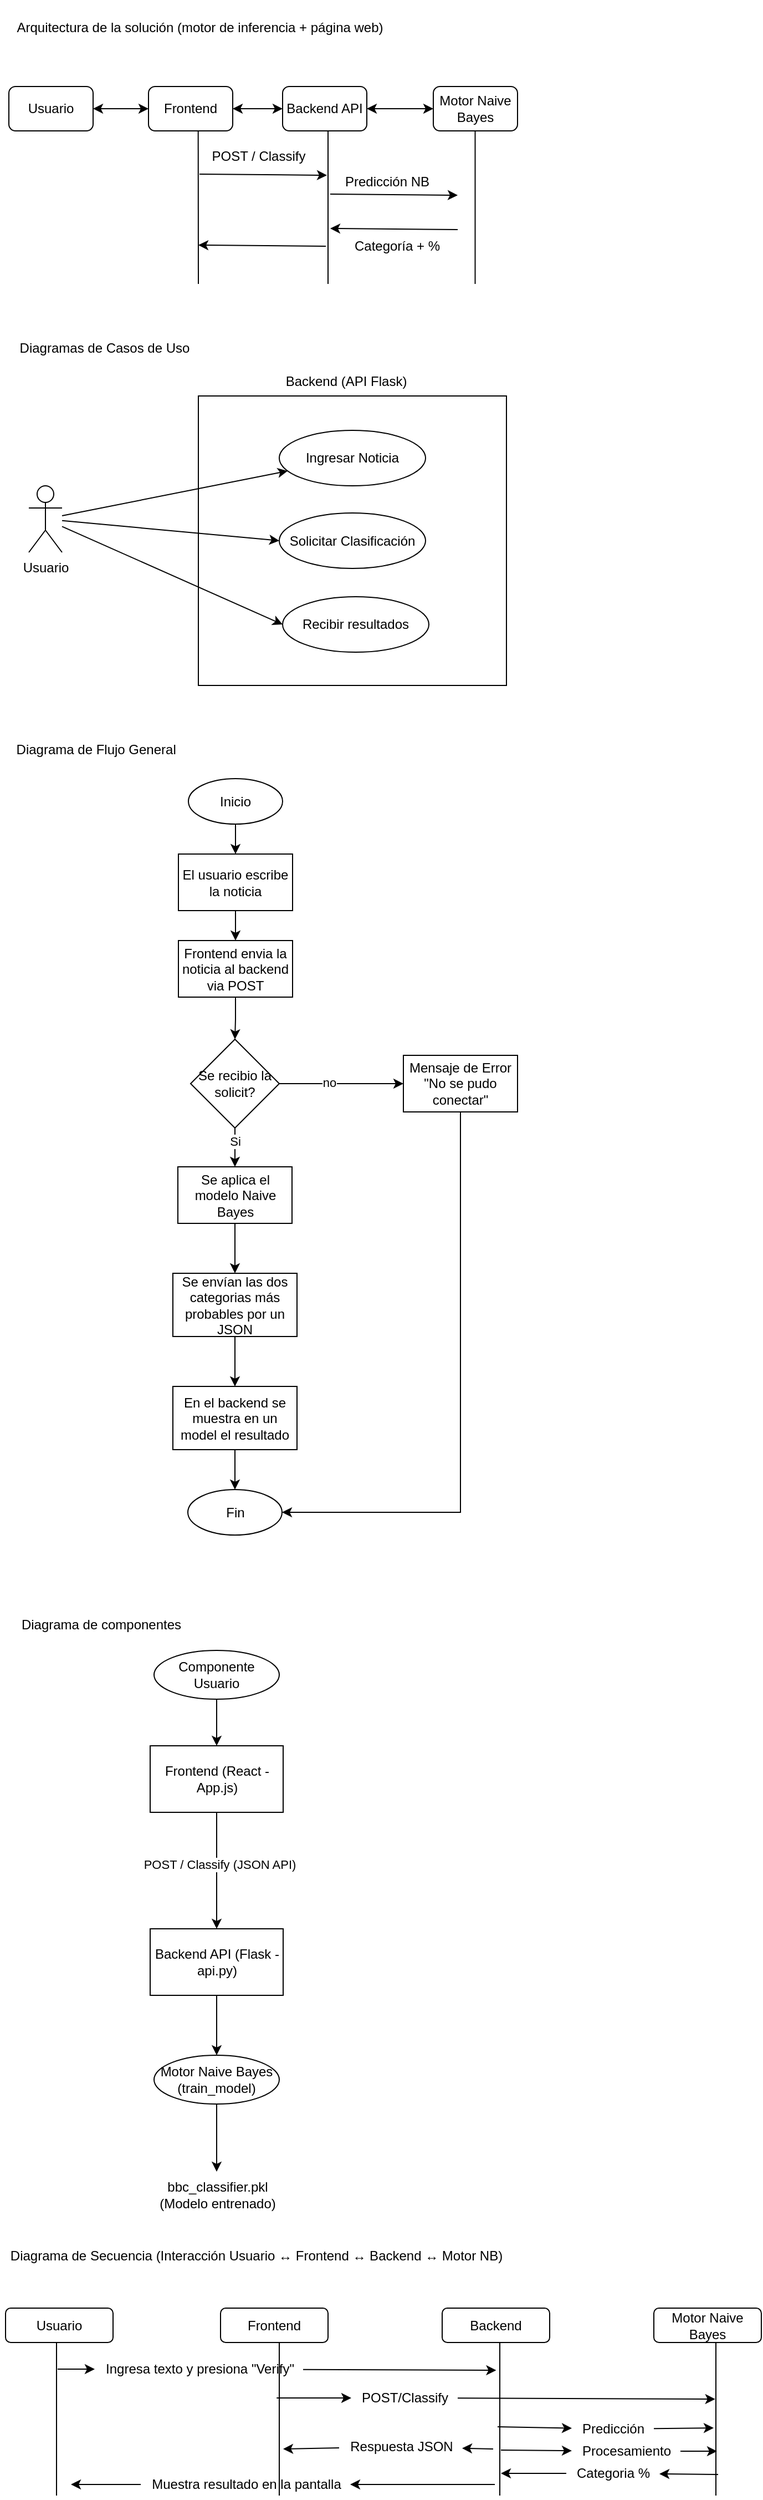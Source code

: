 <mxfile version="26.2.14">
  <diagram name="Page-1" id="u6sHxQt4_XI-QNmgf7dW">
    <mxGraphModel dx="715" dy="421" grid="0" gridSize="10" guides="1" tooltips="1" connect="1" arrows="1" fold="1" page="1" pageScale="1" pageWidth="827" pageHeight="1169" math="0" shadow="0">
      <root>
        <mxCell id="0" />
        <mxCell id="1" parent="0" />
        <mxCell id="qQe2N1R99l_2HuTT3ubk-29" value="" style="rounded=0;whiteSpace=wrap;html=1;" parent="1" vertex="1">
          <mxGeometry x="231" y="372" width="278" height="261" as="geometry" />
        </mxCell>
        <mxCell id="qQe2N1R99l_2HuTT3ubk-2" value="&lt;p class=&quot;MsoNormal&quot;&gt;&lt;span lang=&quot;ES&quot;&gt;Arquitectura de la solución (motor de inferencia + página web)&lt;/span&gt;&lt;/p&gt;" style="text;html=1;align=center;verticalAlign=middle;resizable=0;points=[];autosize=1;strokeColor=none;fillColor=none;" parent="1" vertex="1">
          <mxGeometry x="57" y="15" width="349" height="50" as="geometry" />
        </mxCell>
        <mxCell id="qQe2N1R99l_2HuTT3ubk-7" value="" style="edgeStyle=orthogonalEdgeStyle;rounded=0;orthogonalLoop=1;jettySize=auto;html=1;startArrow=classic;startFill=1;" parent="1" source="qQe2N1R99l_2HuTT3ubk-4" target="qQe2N1R99l_2HuTT3ubk-5" edge="1">
          <mxGeometry relative="1" as="geometry" />
        </mxCell>
        <mxCell id="qQe2N1R99l_2HuTT3ubk-4" value="Usuario" style="rounded=1;whiteSpace=wrap;html=1;" parent="1" vertex="1">
          <mxGeometry x="60" y="93" width="76" height="40" as="geometry" />
        </mxCell>
        <mxCell id="qQe2N1R99l_2HuTT3ubk-9" value="" style="edgeStyle=orthogonalEdgeStyle;rounded=0;orthogonalLoop=1;jettySize=auto;html=1;startArrow=classic;startFill=1;" parent="1" source="qQe2N1R99l_2HuTT3ubk-5" target="qQe2N1R99l_2HuTT3ubk-8" edge="1">
          <mxGeometry relative="1" as="geometry" />
        </mxCell>
        <mxCell id="qQe2N1R99l_2HuTT3ubk-5" value="Frontend" style="rounded=1;whiteSpace=wrap;html=1;" parent="1" vertex="1">
          <mxGeometry x="186" y="93" width="76" height="40" as="geometry" />
        </mxCell>
        <mxCell id="qQe2N1R99l_2HuTT3ubk-11" value="" style="edgeStyle=orthogonalEdgeStyle;rounded=0;orthogonalLoop=1;jettySize=auto;html=1;startArrow=classic;startFill=1;" parent="1" source="qQe2N1R99l_2HuTT3ubk-8" target="qQe2N1R99l_2HuTT3ubk-10" edge="1">
          <mxGeometry relative="1" as="geometry" />
        </mxCell>
        <mxCell id="qQe2N1R99l_2HuTT3ubk-8" value="Backend API" style="rounded=1;whiteSpace=wrap;html=1;" parent="1" vertex="1">
          <mxGeometry x="307" y="93" width="76" height="40" as="geometry" />
        </mxCell>
        <mxCell id="qQe2N1R99l_2HuTT3ubk-10" value="Motor Naive Bayes" style="rounded=1;whiteSpace=wrap;html=1;" parent="1" vertex="1">
          <mxGeometry x="443" y="93" width="76" height="40" as="geometry" />
        </mxCell>
        <mxCell id="qQe2N1R99l_2HuTT3ubk-12" value="" style="endArrow=none;html=1;rounded=0;entryX=0.59;entryY=0.995;entryDx=0;entryDy=0;entryPerimeter=0;" parent="1" target="qQe2N1R99l_2HuTT3ubk-5" edge="1">
          <mxGeometry width="50" height="50" relative="1" as="geometry">
            <mxPoint x="231" y="271" as="sourcePoint" />
            <mxPoint x="341" y="142" as="targetPoint" />
          </mxGeometry>
        </mxCell>
        <mxCell id="qQe2N1R99l_2HuTT3ubk-14" value="" style="endArrow=none;html=1;rounded=0;entryX=0.59;entryY=0.995;entryDx=0;entryDy=0;entryPerimeter=0;" parent="1" edge="1">
          <mxGeometry width="50" height="50" relative="1" as="geometry">
            <mxPoint x="348" y="271" as="sourcePoint" />
            <mxPoint x="348" y="133" as="targetPoint" />
          </mxGeometry>
        </mxCell>
        <mxCell id="qQe2N1R99l_2HuTT3ubk-15" value="" style="endArrow=none;html=1;rounded=0;entryX=0.59;entryY=0.995;entryDx=0;entryDy=0;entryPerimeter=0;" parent="1" edge="1">
          <mxGeometry width="50" height="50" relative="1" as="geometry">
            <mxPoint x="480.75" y="271" as="sourcePoint" />
            <mxPoint x="480.75" y="133" as="targetPoint" />
          </mxGeometry>
        </mxCell>
        <mxCell id="qQe2N1R99l_2HuTT3ubk-16" value="" style="endArrow=classic;html=1;rounded=0;" parent="1" edge="1">
          <mxGeometry width="50" height="50" relative="1" as="geometry">
            <mxPoint x="232" y="172" as="sourcePoint" />
            <mxPoint x="347" y="173" as="targetPoint" />
          </mxGeometry>
        </mxCell>
        <mxCell id="qQe2N1R99l_2HuTT3ubk-19" value="" style="endArrow=classic;html=1;rounded=0;" parent="1" edge="1">
          <mxGeometry width="50" height="50" relative="1" as="geometry">
            <mxPoint x="346" y="237" as="sourcePoint" />
            <mxPoint x="231" y="236" as="targetPoint" />
          </mxGeometry>
        </mxCell>
        <mxCell id="qQe2N1R99l_2HuTT3ubk-20" value="" style="endArrow=classic;html=1;rounded=0;" parent="1" edge="1">
          <mxGeometry width="50" height="50" relative="1" as="geometry">
            <mxPoint x="350" y="190" as="sourcePoint" />
            <mxPoint x="465" y="191" as="targetPoint" />
          </mxGeometry>
        </mxCell>
        <mxCell id="qQe2N1R99l_2HuTT3ubk-21" value="" style="endArrow=classic;html=1;rounded=0;" parent="1" edge="1">
          <mxGeometry width="50" height="50" relative="1" as="geometry">
            <mxPoint x="465" y="222" as="sourcePoint" />
            <mxPoint x="350" y="221" as="targetPoint" />
          </mxGeometry>
        </mxCell>
        <mxCell id="qQe2N1R99l_2HuTT3ubk-22" value="POST / Classify" style="text;html=1;align=center;verticalAlign=middle;resizable=0;points=[];autosize=1;strokeColor=none;fillColor=none;" parent="1" vertex="1">
          <mxGeometry x="234" y="143" width="102" height="26" as="geometry" />
        </mxCell>
        <mxCell id="qQe2N1R99l_2HuTT3ubk-23" value="Predicción NB" style="text;html=1;align=center;verticalAlign=middle;resizable=0;points=[];autosize=1;strokeColor=none;fillColor=none;" parent="1" vertex="1">
          <mxGeometry x="354" y="166" width="94" height="26" as="geometry" />
        </mxCell>
        <mxCell id="qQe2N1R99l_2HuTT3ubk-24" value="Categoría + %" style="text;html=1;align=center;verticalAlign=middle;resizable=0;points=[];autosize=1;strokeColor=none;fillColor=none;" parent="1" vertex="1">
          <mxGeometry x="362" y="224" width="95" height="26" as="geometry" />
        </mxCell>
        <mxCell id="qQe2N1R99l_2HuTT3ubk-25" value="&lt;p class=&quot;MsoNormal&quot;&gt;&lt;span style=&quot;&quot; lang=&quot;ES&quot;&gt;Diagramas de Casos de Uso&lt;b&gt;&lt;/b&gt;&lt;/span&gt;&lt;/p&gt;" style="text;html=1;align=center;verticalAlign=middle;resizable=0;points=[];autosize=1;strokeColor=none;fillColor=none;" parent="1" vertex="1">
          <mxGeometry x="60" y="304" width="171" height="50" as="geometry" />
        </mxCell>
        <mxCell id="qQe2N1R99l_2HuTT3ubk-34" style="rounded=0;orthogonalLoop=1;jettySize=auto;html=1;" parent="1" source="qQe2N1R99l_2HuTT3ubk-26" target="qQe2N1R99l_2HuTT3ubk-31" edge="1">
          <mxGeometry relative="1" as="geometry" />
        </mxCell>
        <mxCell id="qQe2N1R99l_2HuTT3ubk-35" style="rounded=0;orthogonalLoop=1;jettySize=auto;html=1;entryX=0;entryY=0.5;entryDx=0;entryDy=0;" parent="1" source="qQe2N1R99l_2HuTT3ubk-26" target="qQe2N1R99l_2HuTT3ubk-32" edge="1">
          <mxGeometry relative="1" as="geometry" />
        </mxCell>
        <mxCell id="qQe2N1R99l_2HuTT3ubk-36" style="rounded=0;orthogonalLoop=1;jettySize=auto;html=1;entryX=0;entryY=0.5;entryDx=0;entryDy=0;" parent="1" source="qQe2N1R99l_2HuTT3ubk-26" target="qQe2N1R99l_2HuTT3ubk-33" edge="1">
          <mxGeometry relative="1" as="geometry" />
        </mxCell>
        <mxCell id="qQe2N1R99l_2HuTT3ubk-26" value="Usuario" style="shape=umlActor;verticalLabelPosition=bottom;verticalAlign=top;html=1;outlineConnect=0;" parent="1" vertex="1">
          <mxGeometry x="78" y="453" width="30" height="60" as="geometry" />
        </mxCell>
        <mxCell id="qQe2N1R99l_2HuTT3ubk-30" value="Backend (API Flask)" style="text;html=1;align=center;verticalAlign=middle;resizable=0;points=[];autosize=1;strokeColor=none;fillColor=none;" parent="1" vertex="1">
          <mxGeometry x="300" y="346" width="127" height="26" as="geometry" />
        </mxCell>
        <mxCell id="qQe2N1R99l_2HuTT3ubk-31" value="Ingresar Noticia" style="ellipse;whiteSpace=wrap;html=1;" parent="1" vertex="1">
          <mxGeometry x="304" y="403" width="132" height="50" as="geometry" />
        </mxCell>
        <mxCell id="qQe2N1R99l_2HuTT3ubk-32" value="Solicitar Clasificación" style="ellipse;whiteSpace=wrap;html=1;" parent="1" vertex="1">
          <mxGeometry x="304" y="477.5" width="132" height="50" as="geometry" />
        </mxCell>
        <mxCell id="qQe2N1R99l_2HuTT3ubk-33" value="Recibir resultados" style="ellipse;whiteSpace=wrap;html=1;" parent="1" vertex="1">
          <mxGeometry x="307" y="553" width="132" height="50" as="geometry" />
        </mxCell>
        <mxCell id="qQe2N1R99l_2HuTT3ubk-37" value="Diagrama de Flujo General&amp;nbsp;" style="text;html=1;align=center;verticalAlign=middle;resizable=0;points=[];autosize=1;strokeColor=none;fillColor=none;" parent="1" vertex="1">
          <mxGeometry x="57" y="678" width="165" height="26" as="geometry" />
        </mxCell>
        <mxCell id="qQe2N1R99l_2HuTT3ubk-42" style="edgeStyle=orthogonalEdgeStyle;rounded=0;orthogonalLoop=1;jettySize=auto;html=1;" parent="1" source="qQe2N1R99l_2HuTT3ubk-39" target="qQe2N1R99l_2HuTT3ubk-40" edge="1">
          <mxGeometry relative="1" as="geometry" />
        </mxCell>
        <mxCell id="qQe2N1R99l_2HuTT3ubk-39" value="Inicio" style="ellipse;whiteSpace=wrap;html=1;" parent="1" vertex="1">
          <mxGeometry x="222" y="717" width="85" height="41" as="geometry" />
        </mxCell>
        <mxCell id="qQe2N1R99l_2HuTT3ubk-43" value="" style="edgeStyle=orthogonalEdgeStyle;rounded=0;orthogonalLoop=1;jettySize=auto;html=1;" parent="1" source="qQe2N1R99l_2HuTT3ubk-40" target="qQe2N1R99l_2HuTT3ubk-41" edge="1">
          <mxGeometry relative="1" as="geometry" />
        </mxCell>
        <mxCell id="qQe2N1R99l_2HuTT3ubk-40" value="El usuario escribe la noticia" style="rounded=0;whiteSpace=wrap;html=1;" parent="1" vertex="1">
          <mxGeometry x="213" y="785" width="103" height="51" as="geometry" />
        </mxCell>
        <mxCell id="qQe2N1R99l_2HuTT3ubk-46" value="" style="edgeStyle=orthogonalEdgeStyle;rounded=0;orthogonalLoop=1;jettySize=auto;html=1;" parent="1" source="qQe2N1R99l_2HuTT3ubk-41" target="qQe2N1R99l_2HuTT3ubk-45" edge="1">
          <mxGeometry relative="1" as="geometry" />
        </mxCell>
        <mxCell id="qQe2N1R99l_2HuTT3ubk-41" value="Frontend envia la noticia al backend via POST" style="rounded=0;whiteSpace=wrap;html=1;" parent="1" vertex="1">
          <mxGeometry x="213" y="863" width="103" height="51" as="geometry" />
        </mxCell>
        <mxCell id="qQe2N1R99l_2HuTT3ubk-48" value="" style="edgeStyle=orthogonalEdgeStyle;rounded=0;orthogonalLoop=1;jettySize=auto;html=1;" parent="1" source="qQe2N1R99l_2HuTT3ubk-45" target="qQe2N1R99l_2HuTT3ubk-47" edge="1">
          <mxGeometry relative="1" as="geometry" />
        </mxCell>
        <mxCell id="qQe2N1R99l_2HuTT3ubk-49" value="Si" style="edgeLabel;html=1;align=center;verticalAlign=middle;resizable=0;points=[];" parent="qQe2N1R99l_2HuTT3ubk-48" vertex="1" connectable="0">
          <mxGeometry x="-0.478" relative="1" as="geometry">
            <mxPoint as="offset" />
          </mxGeometry>
        </mxCell>
        <mxCell id="qQe2N1R99l_2HuTT3ubk-51" value="" style="edgeStyle=orthogonalEdgeStyle;rounded=0;orthogonalLoop=1;jettySize=auto;html=1;" parent="1" source="qQe2N1R99l_2HuTT3ubk-45" target="qQe2N1R99l_2HuTT3ubk-50" edge="1">
          <mxGeometry relative="1" as="geometry" />
        </mxCell>
        <mxCell id="qQe2N1R99l_2HuTT3ubk-54" value="no" style="edgeLabel;html=1;align=center;verticalAlign=middle;resizable=0;points=[];" parent="qQe2N1R99l_2HuTT3ubk-51" vertex="1" connectable="0">
          <mxGeometry x="-0.204" y="1" relative="1" as="geometry">
            <mxPoint as="offset" />
          </mxGeometry>
        </mxCell>
        <mxCell id="qQe2N1R99l_2HuTT3ubk-45" value="Se recibio la solicit?" style="rhombus;whiteSpace=wrap;html=1;" parent="1" vertex="1">
          <mxGeometry x="224" y="952" width="80" height="80" as="geometry" />
        </mxCell>
        <mxCell id="qQe2N1R99l_2HuTT3ubk-53" value="" style="edgeStyle=orthogonalEdgeStyle;rounded=0;orthogonalLoop=1;jettySize=auto;html=1;" parent="1" source="qQe2N1R99l_2HuTT3ubk-47" target="qQe2N1R99l_2HuTT3ubk-52" edge="1">
          <mxGeometry relative="1" as="geometry" />
        </mxCell>
        <mxCell id="qQe2N1R99l_2HuTT3ubk-47" value="Se aplica el modelo Naive Bayes" style="rounded=0;whiteSpace=wrap;html=1;" parent="1" vertex="1">
          <mxGeometry x="212.5" y="1067" width="103" height="51" as="geometry" />
        </mxCell>
        <mxCell id="qQe2N1R99l_2HuTT3ubk-59" style="edgeStyle=orthogonalEdgeStyle;rounded=0;orthogonalLoop=1;jettySize=auto;html=1;entryX=1;entryY=0.5;entryDx=0;entryDy=0;" parent="1" source="qQe2N1R99l_2HuTT3ubk-50" target="qQe2N1R99l_2HuTT3ubk-57" edge="1">
          <mxGeometry relative="1" as="geometry">
            <Array as="points">
              <mxPoint x="468" y="1378" />
            </Array>
          </mxGeometry>
        </mxCell>
        <mxCell id="qQe2N1R99l_2HuTT3ubk-50" value="Mensaje de Error &quot;No se pudo conectar&quot;" style="rounded=0;whiteSpace=wrap;html=1;" parent="1" vertex="1">
          <mxGeometry x="416" y="966.5" width="103" height="51" as="geometry" />
        </mxCell>
        <mxCell id="qQe2N1R99l_2HuTT3ubk-56" value="" style="edgeStyle=orthogonalEdgeStyle;rounded=0;orthogonalLoop=1;jettySize=auto;html=1;" parent="1" source="qQe2N1R99l_2HuTT3ubk-52" target="qQe2N1R99l_2HuTT3ubk-55" edge="1">
          <mxGeometry relative="1" as="geometry" />
        </mxCell>
        <mxCell id="qQe2N1R99l_2HuTT3ubk-52" value="Se envían las dos categorias más probables por un JSON" style="rounded=0;whiteSpace=wrap;html=1;" parent="1" vertex="1">
          <mxGeometry x="208" y="1163" width="112" height="57" as="geometry" />
        </mxCell>
        <mxCell id="qQe2N1R99l_2HuTT3ubk-58" style="edgeStyle=orthogonalEdgeStyle;rounded=0;orthogonalLoop=1;jettySize=auto;html=1;" parent="1" source="qQe2N1R99l_2HuTT3ubk-55" target="qQe2N1R99l_2HuTT3ubk-57" edge="1">
          <mxGeometry relative="1" as="geometry" />
        </mxCell>
        <mxCell id="qQe2N1R99l_2HuTT3ubk-55" value="En el backend se muestra en un model el resultado" style="rounded=0;whiteSpace=wrap;html=1;" parent="1" vertex="1">
          <mxGeometry x="208" y="1265" width="112" height="57" as="geometry" />
        </mxCell>
        <mxCell id="qQe2N1R99l_2HuTT3ubk-57" value="Fin" style="ellipse;whiteSpace=wrap;html=1;" parent="1" vertex="1">
          <mxGeometry x="221.5" y="1358" width="85" height="41" as="geometry" />
        </mxCell>
        <mxCell id="qQe2N1R99l_2HuTT3ubk-60" value="Diagrama de componentes" style="text;html=1;align=center;verticalAlign=middle;resizable=0;points=[];autosize=1;strokeColor=none;fillColor=none;" parent="1" vertex="1">
          <mxGeometry x="62" y="1467" width="162" height="26" as="geometry" />
        </mxCell>
        <mxCell id="qQe2N1R99l_2HuTT3ubk-63" value="" style="edgeStyle=orthogonalEdgeStyle;rounded=0;orthogonalLoop=1;jettySize=auto;html=1;" parent="1" source="qQe2N1R99l_2HuTT3ubk-61" target="qQe2N1R99l_2HuTT3ubk-62" edge="1">
          <mxGeometry relative="1" as="geometry" />
        </mxCell>
        <mxCell id="qQe2N1R99l_2HuTT3ubk-61" value="Componente Usuario" style="ellipse;whiteSpace=wrap;html=1;" parent="1" vertex="1">
          <mxGeometry x="191" y="1503" width="113" height="44" as="geometry" />
        </mxCell>
        <mxCell id="qQe2N1R99l_2HuTT3ubk-65" style="edgeStyle=orthogonalEdgeStyle;rounded=0;orthogonalLoop=1;jettySize=auto;html=1;" parent="1" source="qQe2N1R99l_2HuTT3ubk-62" target="qQe2N1R99l_2HuTT3ubk-64" edge="1">
          <mxGeometry relative="1" as="geometry" />
        </mxCell>
        <mxCell id="qQe2N1R99l_2HuTT3ubk-66" value="POST / Classify (JSON API)" style="edgeLabel;html=1;align=center;verticalAlign=middle;resizable=0;points=[];" parent="qQe2N1R99l_2HuTT3ubk-65" vertex="1" connectable="0">
          <mxGeometry x="-0.109" y="2" relative="1" as="geometry">
            <mxPoint as="offset" />
          </mxGeometry>
        </mxCell>
        <mxCell id="qQe2N1R99l_2HuTT3ubk-62" value="Frontend (React - App.js)" style="rounded=0;whiteSpace=wrap;html=1;" parent="1" vertex="1">
          <mxGeometry x="187.5" y="1589" width="120" height="60" as="geometry" />
        </mxCell>
        <mxCell id="qQe2N1R99l_2HuTT3ubk-69" value="" style="edgeStyle=orthogonalEdgeStyle;rounded=0;orthogonalLoop=1;jettySize=auto;html=1;" parent="1" source="qQe2N1R99l_2HuTT3ubk-64" target="qQe2N1R99l_2HuTT3ubk-67" edge="1">
          <mxGeometry relative="1" as="geometry" />
        </mxCell>
        <mxCell id="qQe2N1R99l_2HuTT3ubk-64" value="Backend API (Flask - api.py)" style="rounded=0;whiteSpace=wrap;html=1;" parent="1" vertex="1">
          <mxGeometry x="187.5" y="1754" width="120" height="60" as="geometry" />
        </mxCell>
        <mxCell id="qQe2N1R99l_2HuTT3ubk-71" value="" style="edgeStyle=orthogonalEdgeStyle;rounded=0;orthogonalLoop=1;jettySize=auto;html=1;" parent="1" source="qQe2N1R99l_2HuTT3ubk-67" target="qQe2N1R99l_2HuTT3ubk-70" edge="1">
          <mxGeometry relative="1" as="geometry" />
        </mxCell>
        <mxCell id="qQe2N1R99l_2HuTT3ubk-67" value="Motor Naive Bayes (train_model)" style="ellipse;whiteSpace=wrap;html=1;" parent="1" vertex="1">
          <mxGeometry x="191" y="1868" width="113" height="44" as="geometry" />
        </mxCell>
        <mxCell id="qQe2N1R99l_2HuTT3ubk-70" value="&lt;div&gt;bbc_classifier.pkl&lt;/div&gt;&lt;div&gt;(Modelo entrenado)&lt;/div&gt;" style="text;html=1;align=center;verticalAlign=middle;resizable=0;points=[];autosize=1;strokeColor=none;fillColor=none;" parent="1" vertex="1">
          <mxGeometry x="186" y="1973" width="123" height="41" as="geometry" />
        </mxCell>
        <mxCell id="qQe2N1R99l_2HuTT3ubk-72" value="Diagrama de Secuencia (Interacción Usuario ↔ Frontend ↔ Backend ↔ Motor NB)" style="text;html=1;align=center;verticalAlign=middle;resizable=0;points=[];autosize=1;strokeColor=none;fillColor=none;" parent="1" vertex="1">
          <mxGeometry x="52" y="2036" width="462" height="26" as="geometry" />
        </mxCell>
        <mxCell id="qQe2N1R99l_2HuTT3ubk-73" value="Usuario" style="rounded=1;whiteSpace=wrap;html=1;" parent="1" vertex="1">
          <mxGeometry x="57" y="2096" width="97" height="31" as="geometry" />
        </mxCell>
        <mxCell id="nYm15IWqjlBDskX7jTTm-1" value="Frontend" style="rounded=1;whiteSpace=wrap;html=1;" vertex="1" parent="1">
          <mxGeometry x="251" y="2096" width="97" height="31" as="geometry" />
        </mxCell>
        <mxCell id="nYm15IWqjlBDskX7jTTm-2" value="Backend" style="rounded=1;whiteSpace=wrap;html=1;" vertex="1" parent="1">
          <mxGeometry x="451" y="2096" width="97" height="31" as="geometry" />
        </mxCell>
        <mxCell id="nYm15IWqjlBDskX7jTTm-3" value="Motor Naive Bayes" style="rounded=1;whiteSpace=wrap;html=1;" vertex="1" parent="1">
          <mxGeometry x="642" y="2096" width="97" height="31" as="geometry" />
        </mxCell>
        <mxCell id="nYm15IWqjlBDskX7jTTm-4" value="" style="endArrow=none;html=1;rounded=0;entryX=0.59;entryY=0.995;entryDx=0;entryDy=0;entryPerimeter=0;" edge="1" parent="1">
          <mxGeometry width="50" height="50" relative="1" as="geometry">
            <mxPoint x="103" y="2265" as="sourcePoint" />
            <mxPoint x="103" y="2127" as="targetPoint" />
          </mxGeometry>
        </mxCell>
        <mxCell id="nYm15IWqjlBDskX7jTTm-5" value="" style="endArrow=classic;html=1;rounded=0;" edge="1" parent="1" source="nYm15IWqjlBDskX7jTTm-10">
          <mxGeometry width="50" height="50" relative="1" as="geometry">
            <mxPoint x="104" y="2151" as="sourcePoint" />
            <mxPoint x="499.741" y="2152" as="targetPoint" />
          </mxGeometry>
        </mxCell>
        <mxCell id="nYm15IWqjlBDskX7jTTm-6" value="" style="endArrow=classic;html=1;rounded=0;" edge="1" parent="1" source="nYm15IWqjlBDskX7jTTm-14">
          <mxGeometry width="50" height="50" relative="1" as="geometry">
            <mxPoint x="497" y="2223" as="sourcePoint" />
            <mxPoint x="307.5" y="2223" as="targetPoint" />
          </mxGeometry>
        </mxCell>
        <mxCell id="nYm15IWqjlBDskX7jTTm-7" value="" style="endArrow=none;html=1;rounded=0;entryX=0.59;entryY=0.995;entryDx=0;entryDy=0;entryPerimeter=0;" edge="1" parent="1">
          <mxGeometry width="50" height="50" relative="1" as="geometry">
            <mxPoint x="304" y="2265" as="sourcePoint" />
            <mxPoint x="304" y="2127" as="targetPoint" />
          </mxGeometry>
        </mxCell>
        <mxCell id="nYm15IWqjlBDskX7jTTm-8" value="" style="endArrow=none;html=1;rounded=0;entryX=0.59;entryY=0.995;entryDx=0;entryDy=0;entryPerimeter=0;" edge="1" parent="1">
          <mxGeometry width="50" height="50" relative="1" as="geometry">
            <mxPoint x="503" y="2265" as="sourcePoint" />
            <mxPoint x="503" y="2127" as="targetPoint" />
          </mxGeometry>
        </mxCell>
        <mxCell id="nYm15IWqjlBDskX7jTTm-9" value="" style="endArrow=none;html=1;rounded=0;entryX=0.59;entryY=0.995;entryDx=0;entryDy=0;entryPerimeter=0;" edge="1" parent="1">
          <mxGeometry width="50" height="50" relative="1" as="geometry">
            <mxPoint x="698" y="2265" as="sourcePoint" />
            <mxPoint x="698" y="2127" as="targetPoint" />
          </mxGeometry>
        </mxCell>
        <mxCell id="nYm15IWqjlBDskX7jTTm-11" value="" style="endArrow=classic;html=1;rounded=0;" edge="1" parent="1" source="nYm15IWqjlBDskX7jTTm-12">
          <mxGeometry width="50" height="50" relative="1" as="geometry">
            <mxPoint x="301.63" y="2177" as="sourcePoint" />
            <mxPoint x="697.371" y="2178" as="targetPoint" />
          </mxGeometry>
        </mxCell>
        <mxCell id="nYm15IWqjlBDskX7jTTm-13" value="" style="endArrow=classic;html=1;rounded=0;" edge="1" parent="1" source="nYm15IWqjlBDskX7jTTm-15">
          <mxGeometry width="50" height="50" relative="1" as="geometry">
            <mxPoint x="498.5" y="2255" as="sourcePoint" />
            <mxPoint x="116" y="2255" as="targetPoint" />
          </mxGeometry>
        </mxCell>
        <mxCell id="nYm15IWqjlBDskX7jTTm-17" value="" style="endArrow=classic;html=1;rounded=0;" edge="1" parent="1" target="nYm15IWqjlBDskX7jTTm-10">
          <mxGeometry width="50" height="50" relative="1" as="geometry">
            <mxPoint x="104" y="2151" as="sourcePoint" />
            <mxPoint x="499.741" y="2152" as="targetPoint" />
          </mxGeometry>
        </mxCell>
        <mxCell id="nYm15IWqjlBDskX7jTTm-10" value="Ingresa texto y presiona &quot;Verify&quot;" style="text;html=1;align=center;verticalAlign=middle;resizable=0;points=[];autosize=1;strokeColor=none;fillColor=none;" vertex="1" parent="1">
          <mxGeometry x="137.5" y="2138" width="188" height="26" as="geometry" />
        </mxCell>
        <mxCell id="nYm15IWqjlBDskX7jTTm-18" value="" style="endArrow=classic;html=1;rounded=0;" edge="1" parent="1" target="nYm15IWqjlBDskX7jTTm-12">
          <mxGeometry width="50" height="50" relative="1" as="geometry">
            <mxPoint x="301.63" y="2177" as="sourcePoint" />
            <mxPoint x="697.371" y="2178" as="targetPoint" />
          </mxGeometry>
        </mxCell>
        <mxCell id="nYm15IWqjlBDskX7jTTm-12" value="POST/Classify" style="text;html=1;align=center;verticalAlign=middle;resizable=0;points=[];autosize=1;strokeColor=none;fillColor=none;" vertex="1" parent="1">
          <mxGeometry x="369" y="2164" width="96" height="26" as="geometry" />
        </mxCell>
        <mxCell id="nYm15IWqjlBDskX7jTTm-19" value="" style="endArrow=classic;html=1;rounded=0;" edge="1" parent="1" target="nYm15IWqjlBDskX7jTTm-14">
          <mxGeometry width="50" height="50" relative="1" as="geometry">
            <mxPoint x="497" y="2223" as="sourcePoint" />
            <mxPoint x="307.5" y="2223" as="targetPoint" />
          </mxGeometry>
        </mxCell>
        <mxCell id="nYm15IWqjlBDskX7jTTm-14" value="Respuesta JSON" style="text;html=1;align=center;verticalAlign=middle;resizable=0;points=[];autosize=1;strokeColor=none;fillColor=none;" vertex="1" parent="1">
          <mxGeometry x="358" y="2208" width="111" height="26" as="geometry" />
        </mxCell>
        <mxCell id="nYm15IWqjlBDskX7jTTm-20" value="" style="endArrow=classic;html=1;rounded=0;" edge="1" parent="1" target="nYm15IWqjlBDskX7jTTm-15">
          <mxGeometry width="50" height="50" relative="1" as="geometry">
            <mxPoint x="498.5" y="2255" as="sourcePoint" />
            <mxPoint x="116" y="2255" as="targetPoint" />
          </mxGeometry>
        </mxCell>
        <mxCell id="nYm15IWqjlBDskX7jTTm-15" value="Muestra resultado en la pantalla" style="text;html=1;align=center;verticalAlign=middle;resizable=0;points=[];autosize=1;strokeColor=none;fillColor=none;" vertex="1" parent="1">
          <mxGeometry x="179" y="2242" width="189" height="26" as="geometry" />
        </mxCell>
        <mxCell id="nYm15IWqjlBDskX7jTTm-21" value="" style="endArrow=classic;html=1;rounded=0;" edge="1" parent="1" source="nYm15IWqjlBDskX7jTTm-22">
          <mxGeometry width="50" height="50" relative="1" as="geometry">
            <mxPoint x="700" y="2246" as="sourcePoint" />
            <mxPoint x="504" y="2245" as="targetPoint" />
          </mxGeometry>
        </mxCell>
        <mxCell id="nYm15IWqjlBDskX7jTTm-23" value="" style="endArrow=classic;html=1;rounded=0;" edge="1" parent="1" target="nYm15IWqjlBDskX7jTTm-22">
          <mxGeometry width="50" height="50" relative="1" as="geometry">
            <mxPoint x="700" y="2246" as="sourcePoint" />
            <mxPoint x="504" y="2245" as="targetPoint" />
          </mxGeometry>
        </mxCell>
        <mxCell id="nYm15IWqjlBDskX7jTTm-22" value="Categoria %" style="text;html=1;align=center;verticalAlign=middle;resizable=0;points=[];autosize=1;strokeColor=none;fillColor=none;" vertex="1" parent="1">
          <mxGeometry x="563" y="2232" width="84" height="26" as="geometry" />
        </mxCell>
        <mxCell id="nYm15IWqjlBDskX7jTTm-24" value="" style="endArrow=classic;html=1;rounded=0;" edge="1" parent="1" source="nYm15IWqjlBDskX7jTTm-26">
          <mxGeometry width="50" height="50" relative="1" as="geometry">
            <mxPoint x="501" y="2203" as="sourcePoint" />
            <mxPoint x="696" y="2204" as="targetPoint" />
          </mxGeometry>
        </mxCell>
        <mxCell id="nYm15IWqjlBDskX7jTTm-25" value="" style="endArrow=classic;html=1;rounded=0;" edge="1" parent="1" source="nYm15IWqjlBDskX7jTTm-28">
          <mxGeometry width="50" height="50" relative="1" as="geometry">
            <mxPoint x="504" y="2224" as="sourcePoint" />
            <mxPoint x="699" y="2225" as="targetPoint" />
          </mxGeometry>
        </mxCell>
        <mxCell id="nYm15IWqjlBDskX7jTTm-27" value="" style="endArrow=classic;html=1;rounded=0;" edge="1" parent="1" target="nYm15IWqjlBDskX7jTTm-26">
          <mxGeometry width="50" height="50" relative="1" as="geometry">
            <mxPoint x="501" y="2203" as="sourcePoint" />
            <mxPoint x="696" y="2204" as="targetPoint" />
          </mxGeometry>
        </mxCell>
        <mxCell id="nYm15IWqjlBDskX7jTTm-26" value="Predicción" style="text;html=1;align=center;verticalAlign=middle;resizable=0;points=[];autosize=1;strokeColor=none;fillColor=none;" vertex="1" parent="1">
          <mxGeometry x="568" y="2192" width="74" height="26" as="geometry" />
        </mxCell>
        <mxCell id="nYm15IWqjlBDskX7jTTm-30" value="" style="endArrow=classic;html=1;rounded=0;" edge="1" parent="1" target="nYm15IWqjlBDskX7jTTm-28">
          <mxGeometry width="50" height="50" relative="1" as="geometry">
            <mxPoint x="504" y="2224" as="sourcePoint" />
            <mxPoint x="699" y="2225" as="targetPoint" />
          </mxGeometry>
        </mxCell>
        <mxCell id="nYm15IWqjlBDskX7jTTm-28" value="Procesamiento" style="text;html=1;align=center;verticalAlign=middle;resizable=0;points=[];autosize=1;strokeColor=none;fillColor=none;" vertex="1" parent="1">
          <mxGeometry x="568" y="2212" width="98" height="26" as="geometry" />
        </mxCell>
      </root>
    </mxGraphModel>
  </diagram>
</mxfile>
